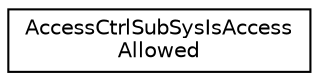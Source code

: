 digraph "Graphical Class Hierarchy"
{
  edge [fontname="Helvetica",fontsize="10",labelfontname="Helvetica",labelfontsize="10"];
  node [fontname="Helvetica",fontsize="10",shape=record];
  rankdir="LR";
  Node1 [label="AccessCtrlSubSysIsAccess\lAllowed",height=0.2,width=0.4,color="black", fillcolor="white", style="filled",URL="$struct_access_ctrl_sub_sys_is_access_allowed.html"];
}
